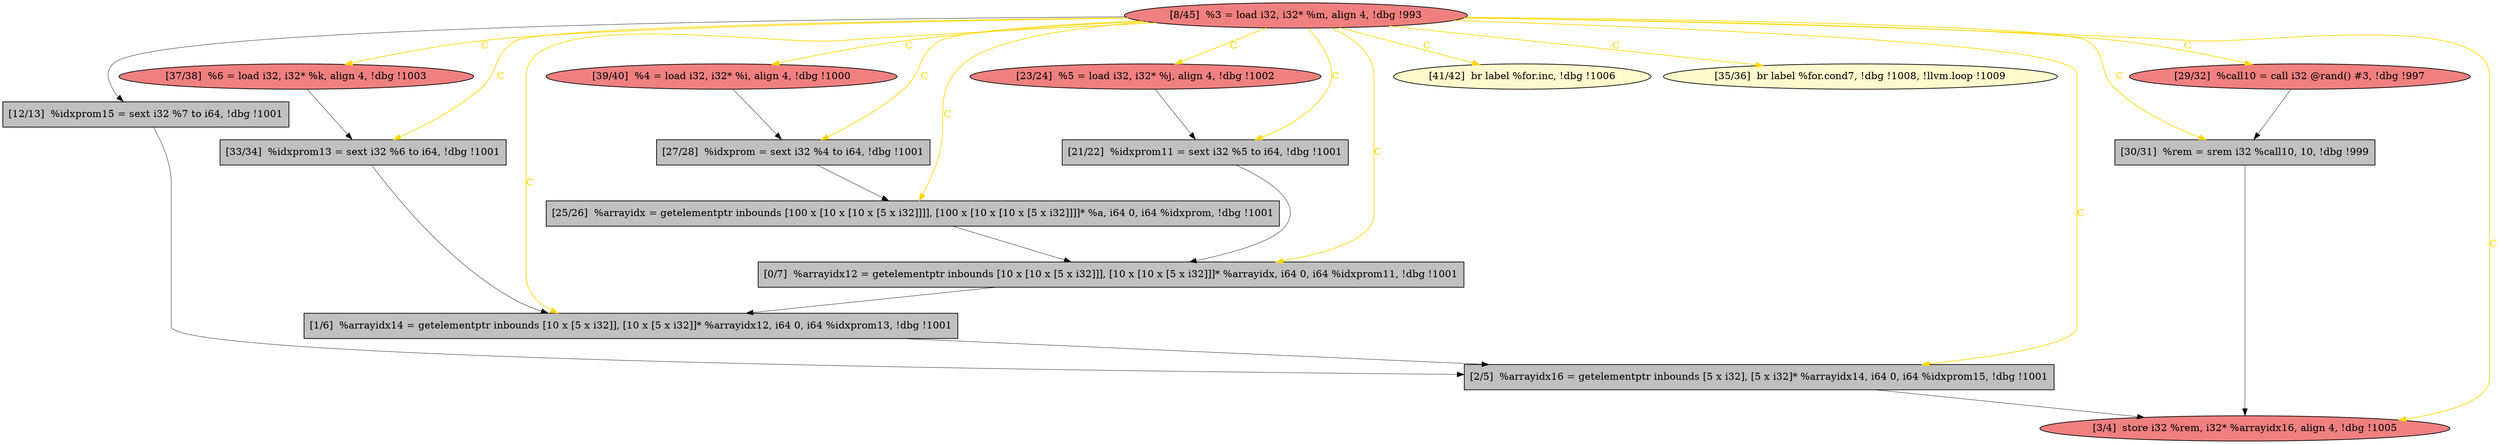 
digraph G {


node399 [fillcolor=lightcoral,label="[8/45]  %3 = load i32, i32* %m, align 4, !dbg !993",shape=ellipse,style=filled ]
node397 [fillcolor=grey,label="[21/22]  %idxprom11 = sext i32 %5 to i64, !dbg !1001",shape=rectangle,style=filled ]
node387 [fillcolor=grey,label="[27/28]  %idxprom = sext i32 %4 to i64, !dbg !1001",shape=rectangle,style=filled ]
node391 [fillcolor=lightcoral,label="[39/40]  %4 = load i32, i32* %i, align 4, !dbg !1000",shape=ellipse,style=filled ]
node385 [fillcolor=grey,label="[12/13]  %idxprom15 = sext i32 %7 to i64, !dbg !1001",shape=rectangle,style=filled ]
node389 [fillcolor=grey,label="[33/34]  %idxprom13 = sext i32 %6 to i64, !dbg !1001",shape=rectangle,style=filled ]
node383 [fillcolor=lightcoral,label="[37/38]  %6 = load i32, i32* %k, align 4, !dbg !1003",shape=ellipse,style=filled ]
node394 [fillcolor=lightcoral,label="[29/32]  %call10 = call i32 @rand() #3, !dbg !997",shape=ellipse,style=filled ]
node388 [fillcolor=lightcoral,label="[3/4]  store i32 %rem, i32* %arrayidx16, align 4, !dbg !1005",shape=ellipse,style=filled ]
node384 [fillcolor=grey,label="[30/31]  %rem = srem i32 %call10, 10, !dbg !999",shape=rectangle,style=filled ]
node386 [fillcolor=grey,label="[2/5]  %arrayidx16 = getelementptr inbounds [5 x i32], [5 x i32]* %arrayidx14, i64 0, i64 %idxprom15, !dbg !1001",shape=rectangle,style=filled ]
node392 [fillcolor=lemonchiffon,label="[41/42]  br label %for.inc, !dbg !1006",shape=ellipse,style=filled ]
node390 [fillcolor=lemonchiffon,label="[35/36]  br label %for.cond7, !dbg !1008, !llvm.loop !1009",shape=ellipse,style=filled ]
node395 [fillcolor=grey,label="[25/26]  %arrayidx = getelementptr inbounds [100 x [10 x [10 x [5 x i32]]]], [100 x [10 x [10 x [5 x i32]]]]* %a, i64 0, i64 %idxprom, !dbg !1001",shape=rectangle,style=filled ]
node393 [fillcolor=grey,label="[0/7]  %arrayidx12 = getelementptr inbounds [10 x [10 x [5 x i32]]], [10 x [10 x [5 x i32]]]* %arrayidx, i64 0, i64 %idxprom11, !dbg !1001",shape=rectangle,style=filled ]
node396 [fillcolor=lightcoral,label="[23/24]  %5 = load i32, i32* %j, align 4, !dbg !1002",shape=ellipse,style=filled ]
node398 [fillcolor=grey,label="[1/6]  %arrayidx14 = getelementptr inbounds [10 x [5 x i32]], [10 x [5 x i32]]* %arrayidx12, i64 0, i64 %idxprom13, !dbg !1001",shape=rectangle,style=filled ]

node399->node392 [style=solid,color=gold,label="C",penwidth=1.0,fontcolor=gold ]
node396->node397 [style=solid,color=black,label="",penwidth=0.5,fontcolor=black ]
node393->node398 [style=solid,color=black,label="",penwidth=0.5,fontcolor=black ]
node391->node387 [style=solid,color=black,label="",penwidth=0.5,fontcolor=black ]
node394->node384 [style=solid,color=black,label="",penwidth=0.5,fontcolor=black ]
node399->node386 [style=solid,color=gold,label="C",penwidth=1.0,fontcolor=gold ]
node387->node395 [style=solid,color=black,label="",penwidth=0.5,fontcolor=black ]
node399->node385 [style=solid,color=black,label="",penwidth=0.5,fontcolor=black ]
node399->node394 [style=solid,color=gold,label="C",penwidth=1.0,fontcolor=gold ]
node399->node387 [style=solid,color=gold,label="C",penwidth=1.0,fontcolor=gold ]
node385->node386 [style=solid,color=black,label="",penwidth=0.5,fontcolor=black ]
node397->node393 [style=solid,color=black,label="",penwidth=0.5,fontcolor=black ]
node399->node396 [style=solid,color=gold,label="C",penwidth=1.0,fontcolor=gold ]
node395->node393 [style=solid,color=black,label="",penwidth=0.5,fontcolor=black ]
node399->node398 [style=solid,color=gold,label="C",penwidth=1.0,fontcolor=gold ]
node398->node386 [style=solid,color=black,label="",penwidth=0.5,fontcolor=black ]
node399->node393 [style=solid,color=gold,label="C",penwidth=1.0,fontcolor=gold ]
node399->node395 [style=solid,color=gold,label="C",penwidth=1.0,fontcolor=gold ]
node399->node383 [style=solid,color=gold,label="C",penwidth=1.0,fontcolor=gold ]
node399->node390 [style=solid,color=gold,label="C",penwidth=1.0,fontcolor=gold ]
node399->node384 [style=solid,color=gold,label="C",penwidth=1.0,fontcolor=gold ]
node399->node389 [style=solid,color=gold,label="C",penwidth=1.0,fontcolor=gold ]
node383->node389 [style=solid,color=black,label="",penwidth=0.5,fontcolor=black ]
node384->node388 [style=solid,color=black,label="",penwidth=0.5,fontcolor=black ]
node399->node388 [style=solid,color=gold,label="C",penwidth=1.0,fontcolor=gold ]
node399->node397 [style=solid,color=gold,label="C",penwidth=1.0,fontcolor=gold ]
node389->node398 [style=solid,color=black,label="",penwidth=0.5,fontcolor=black ]
node399->node391 [style=solid,color=gold,label="C",penwidth=1.0,fontcolor=gold ]
node386->node388 [style=solid,color=black,label="",penwidth=0.5,fontcolor=black ]


}
